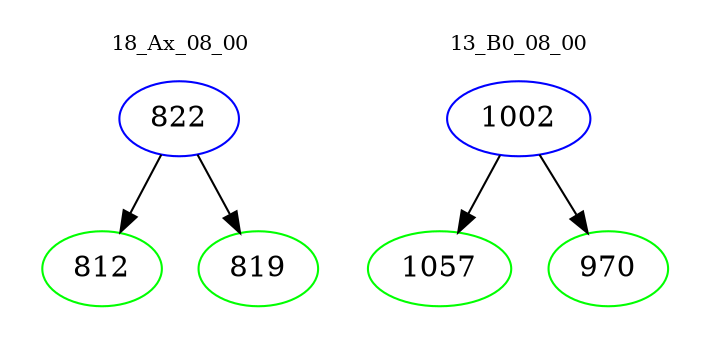 digraph{
subgraph cluster_0 {
color = white
label = "18_Ax_08_00";
fontsize=10;
T0_822 [label="822", color="blue"]
T0_822 -> T0_812 [color="black"]
T0_812 [label="812", color="green"]
T0_822 -> T0_819 [color="black"]
T0_819 [label="819", color="green"]
}
subgraph cluster_1 {
color = white
label = "13_B0_08_00";
fontsize=10;
T1_1002 [label="1002", color="blue"]
T1_1002 -> T1_1057 [color="black"]
T1_1057 [label="1057", color="green"]
T1_1002 -> T1_970 [color="black"]
T1_970 [label="970", color="green"]
}
}
